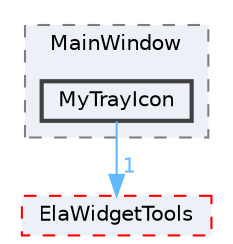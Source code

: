 digraph "MyTrayIcon"
{
 // LATEX_PDF_SIZE
  bgcolor="transparent";
  edge [fontname=Helvetica,fontsize=10,labelfontname=Helvetica,labelfontsize=10];
  node [fontname=Helvetica,fontsize=10,shape=box,height=0.2,width=0.4];
  compound=true
  subgraph clusterdir_d44605aa5f483c8bab0517372e776b6f {
    graph [ bgcolor="#edf0f7", pencolor="grey50", label="MainWindow", fontname=Helvetica,fontsize=10 style="filled,dashed", URL="dir_d44605aa5f483c8bab0517372e776b6f.html",tooltip=""]
  dir_57ba8d8bf3e1cdefeefad286d97da5bc [label="MyTrayIcon", fillcolor="#edf0f7", color="grey25", style="filled,bold", URL="dir_57ba8d8bf3e1cdefeefad286d97da5bc.html",tooltip=""];
  }
  dir_c41e0d0e814e23de337c335e201650d3 [label="ElaWidgetTools", fillcolor="#edf0f7", color="red", style="filled,dashed", URL="dir_c41e0d0e814e23de337c335e201650d3.html",tooltip=""];
  dir_57ba8d8bf3e1cdefeefad286d97da5bc->dir_c41e0d0e814e23de337c335e201650d3 [headlabel="1", labeldistance=1.5 headhref="dir_000271_000086.html" href="dir_000271_000086.html" color="steelblue1" fontcolor="steelblue1"];
}
